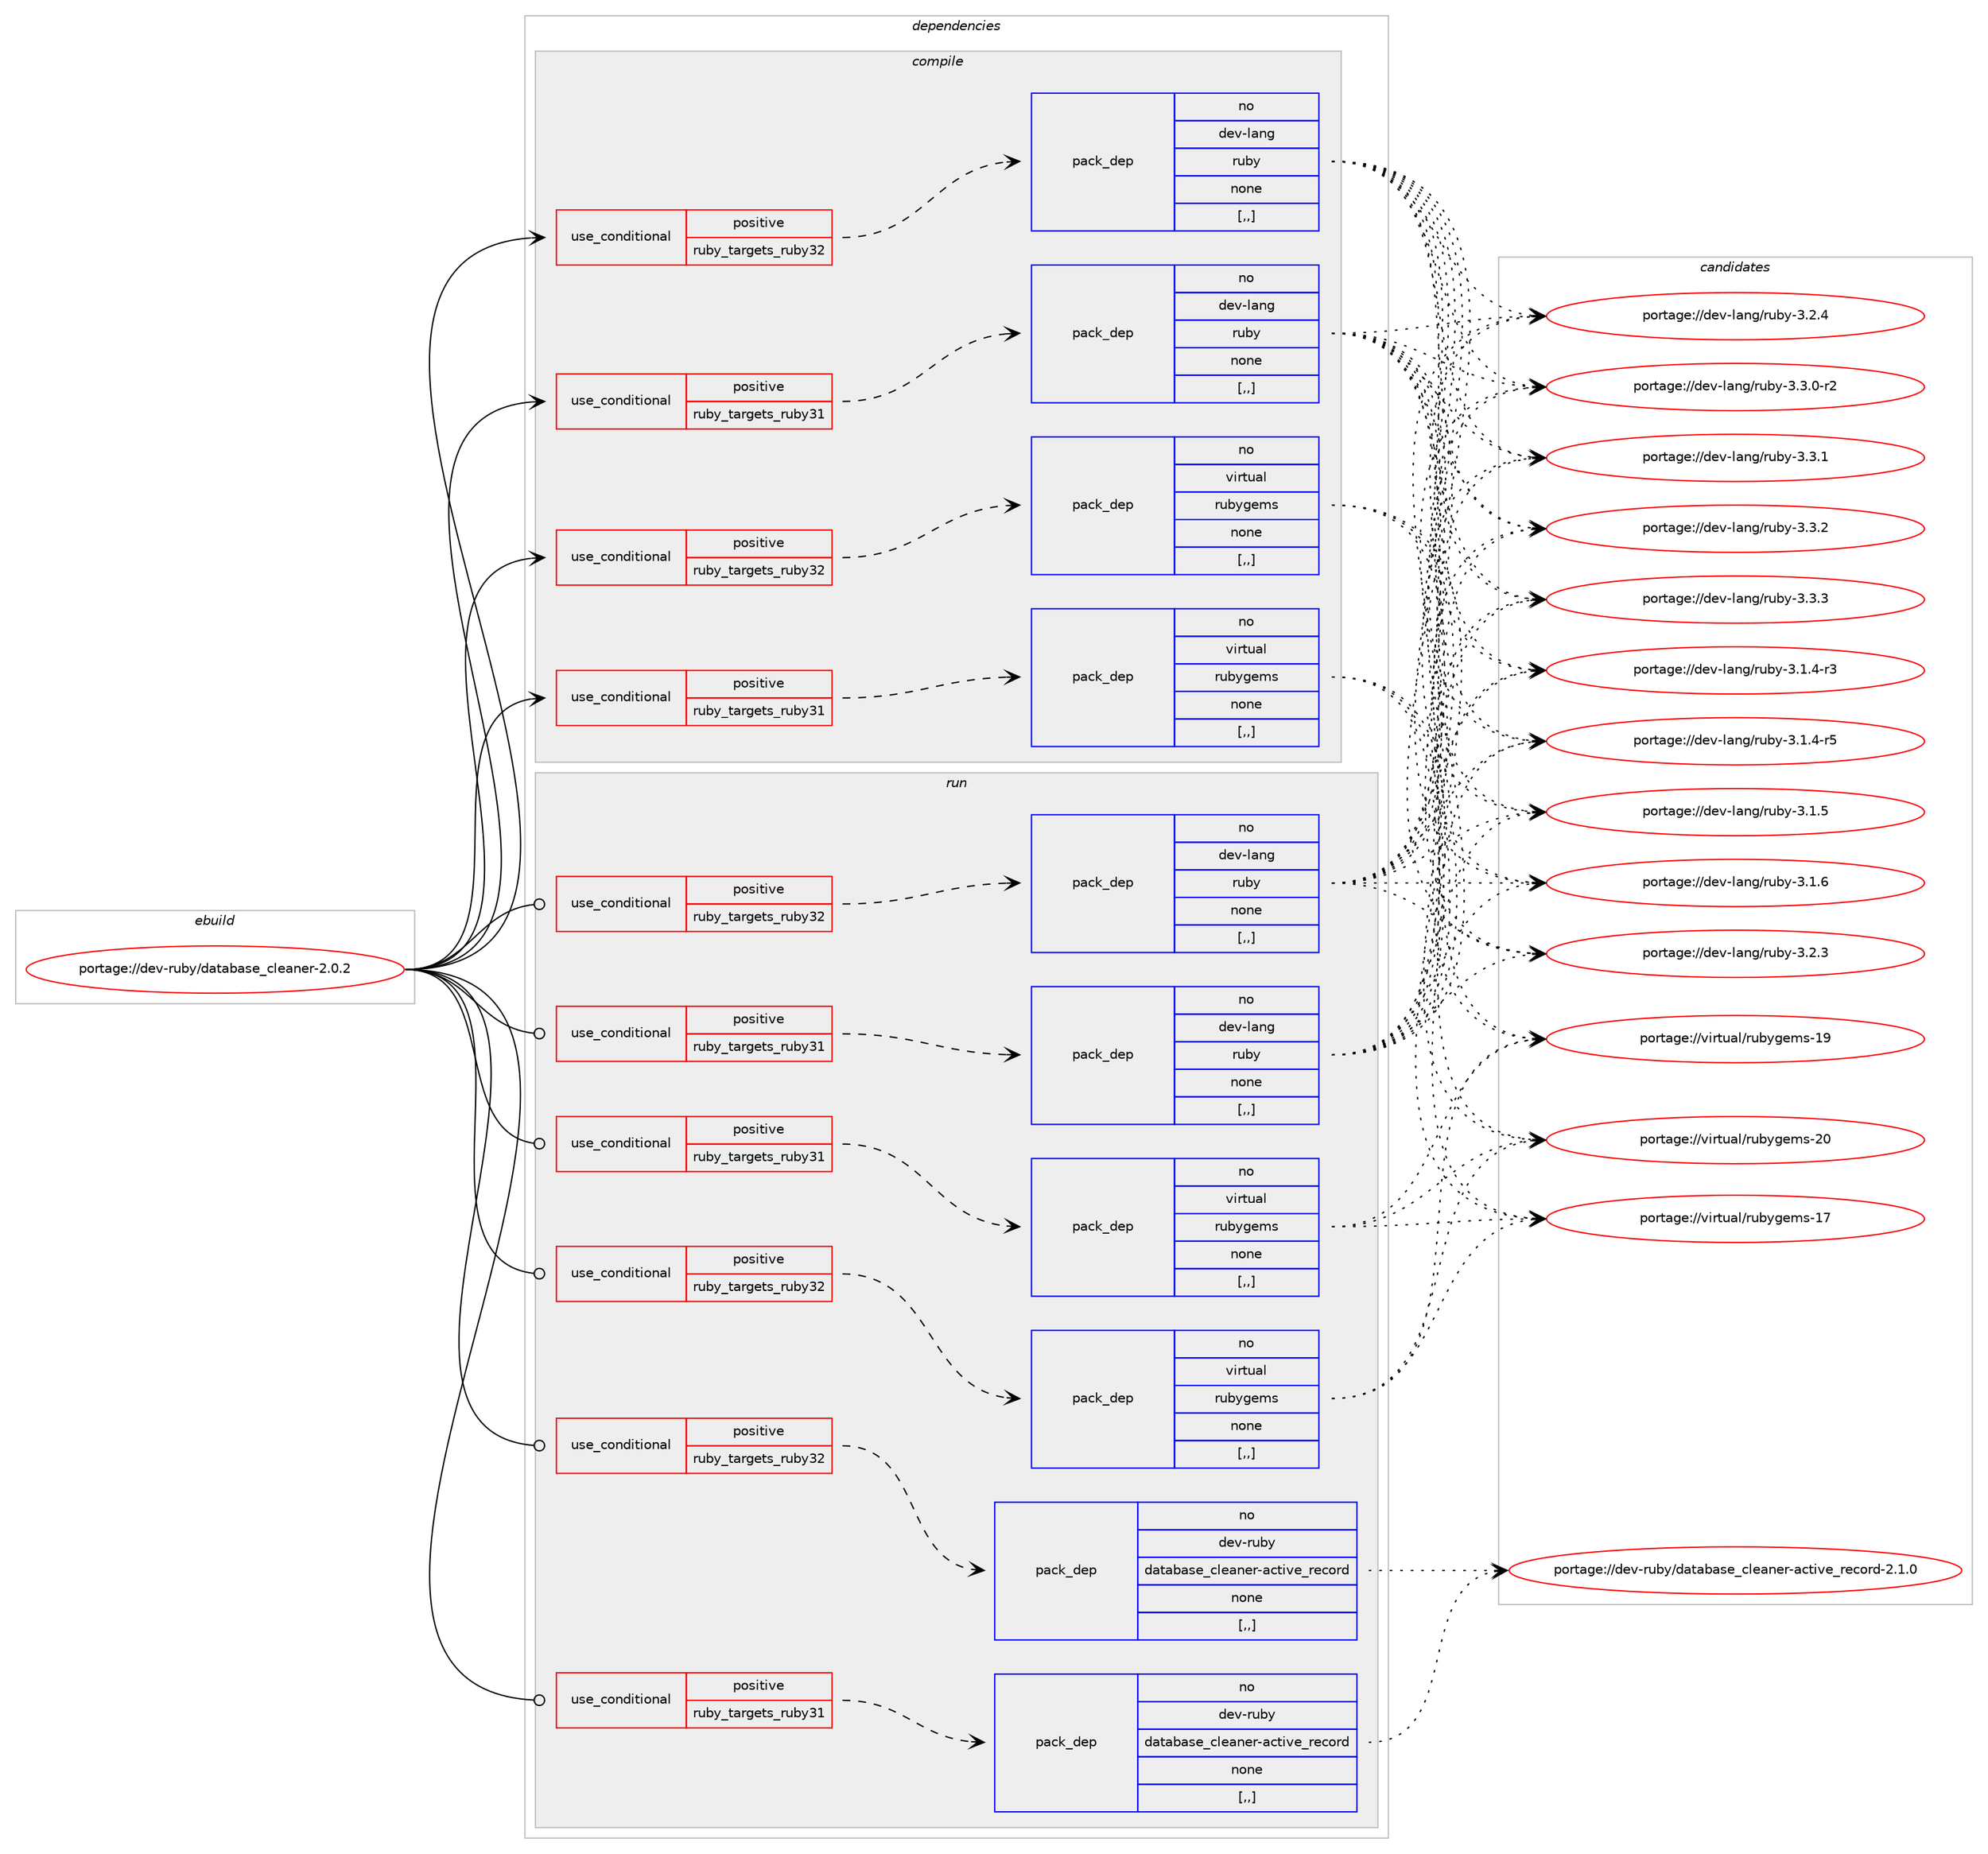 digraph prolog {

# *************
# Graph options
# *************

newrank=true;
concentrate=true;
compound=true;
graph [rankdir=LR,fontname=Helvetica,fontsize=10,ranksep=1.5];#, ranksep=2.5, nodesep=0.2];
edge  [arrowhead=vee];
node  [fontname=Helvetica,fontsize=10];

# **********
# The ebuild
# **********

subgraph cluster_leftcol {
color=gray;
rank=same;
label=<<i>ebuild</i>>;
id [label="portage://dev-ruby/database_cleaner-2.0.2", color=red, width=4, href="../dev-ruby/database_cleaner-2.0.2.svg"];
}

# ****************
# The dependencies
# ****************

subgraph cluster_midcol {
color=gray;
label=<<i>dependencies</i>>;
subgraph cluster_compile {
fillcolor="#eeeeee";
style=filled;
label=<<i>compile</i>>;
subgraph cond45140 {
dependency176915 [label=<<TABLE BORDER="0" CELLBORDER="1" CELLSPACING="0" CELLPADDING="4"><TR><TD ROWSPAN="3" CELLPADDING="10">use_conditional</TD></TR><TR><TD>positive</TD></TR><TR><TD>ruby_targets_ruby31</TD></TR></TABLE>>, shape=none, color=red];
subgraph pack130512 {
dependency176916 [label=<<TABLE BORDER="0" CELLBORDER="1" CELLSPACING="0" CELLPADDING="4" WIDTH="220"><TR><TD ROWSPAN="6" CELLPADDING="30">pack_dep</TD></TR><TR><TD WIDTH="110">no</TD></TR><TR><TD>dev-lang</TD></TR><TR><TD>ruby</TD></TR><TR><TD>none</TD></TR><TR><TD>[,,]</TD></TR></TABLE>>, shape=none, color=blue];
}
dependency176915:e -> dependency176916:w [weight=20,style="dashed",arrowhead="vee"];
}
id:e -> dependency176915:w [weight=20,style="solid",arrowhead="vee"];
subgraph cond45141 {
dependency176917 [label=<<TABLE BORDER="0" CELLBORDER="1" CELLSPACING="0" CELLPADDING="4"><TR><TD ROWSPAN="3" CELLPADDING="10">use_conditional</TD></TR><TR><TD>positive</TD></TR><TR><TD>ruby_targets_ruby31</TD></TR></TABLE>>, shape=none, color=red];
subgraph pack130513 {
dependency176918 [label=<<TABLE BORDER="0" CELLBORDER="1" CELLSPACING="0" CELLPADDING="4" WIDTH="220"><TR><TD ROWSPAN="6" CELLPADDING="30">pack_dep</TD></TR><TR><TD WIDTH="110">no</TD></TR><TR><TD>virtual</TD></TR><TR><TD>rubygems</TD></TR><TR><TD>none</TD></TR><TR><TD>[,,]</TD></TR></TABLE>>, shape=none, color=blue];
}
dependency176917:e -> dependency176918:w [weight=20,style="dashed",arrowhead="vee"];
}
id:e -> dependency176917:w [weight=20,style="solid",arrowhead="vee"];
subgraph cond45142 {
dependency176919 [label=<<TABLE BORDER="0" CELLBORDER="1" CELLSPACING="0" CELLPADDING="4"><TR><TD ROWSPAN="3" CELLPADDING="10">use_conditional</TD></TR><TR><TD>positive</TD></TR><TR><TD>ruby_targets_ruby32</TD></TR></TABLE>>, shape=none, color=red];
subgraph pack130514 {
dependency176920 [label=<<TABLE BORDER="0" CELLBORDER="1" CELLSPACING="0" CELLPADDING="4" WIDTH="220"><TR><TD ROWSPAN="6" CELLPADDING="30">pack_dep</TD></TR><TR><TD WIDTH="110">no</TD></TR><TR><TD>dev-lang</TD></TR><TR><TD>ruby</TD></TR><TR><TD>none</TD></TR><TR><TD>[,,]</TD></TR></TABLE>>, shape=none, color=blue];
}
dependency176919:e -> dependency176920:w [weight=20,style="dashed",arrowhead="vee"];
}
id:e -> dependency176919:w [weight=20,style="solid",arrowhead="vee"];
subgraph cond45143 {
dependency176921 [label=<<TABLE BORDER="0" CELLBORDER="1" CELLSPACING="0" CELLPADDING="4"><TR><TD ROWSPAN="3" CELLPADDING="10">use_conditional</TD></TR><TR><TD>positive</TD></TR><TR><TD>ruby_targets_ruby32</TD></TR></TABLE>>, shape=none, color=red];
subgraph pack130515 {
dependency176922 [label=<<TABLE BORDER="0" CELLBORDER="1" CELLSPACING="0" CELLPADDING="4" WIDTH="220"><TR><TD ROWSPAN="6" CELLPADDING="30">pack_dep</TD></TR><TR><TD WIDTH="110">no</TD></TR><TR><TD>virtual</TD></TR><TR><TD>rubygems</TD></TR><TR><TD>none</TD></TR><TR><TD>[,,]</TD></TR></TABLE>>, shape=none, color=blue];
}
dependency176921:e -> dependency176922:w [weight=20,style="dashed",arrowhead="vee"];
}
id:e -> dependency176921:w [weight=20,style="solid",arrowhead="vee"];
}
subgraph cluster_compileandrun {
fillcolor="#eeeeee";
style=filled;
label=<<i>compile and run</i>>;
}
subgraph cluster_run {
fillcolor="#eeeeee";
style=filled;
label=<<i>run</i>>;
subgraph cond45144 {
dependency176923 [label=<<TABLE BORDER="0" CELLBORDER="1" CELLSPACING="0" CELLPADDING="4"><TR><TD ROWSPAN="3" CELLPADDING="10">use_conditional</TD></TR><TR><TD>positive</TD></TR><TR><TD>ruby_targets_ruby31</TD></TR></TABLE>>, shape=none, color=red];
subgraph pack130516 {
dependency176924 [label=<<TABLE BORDER="0" CELLBORDER="1" CELLSPACING="0" CELLPADDING="4" WIDTH="220"><TR><TD ROWSPAN="6" CELLPADDING="30">pack_dep</TD></TR><TR><TD WIDTH="110">no</TD></TR><TR><TD>dev-lang</TD></TR><TR><TD>ruby</TD></TR><TR><TD>none</TD></TR><TR><TD>[,,]</TD></TR></TABLE>>, shape=none, color=blue];
}
dependency176923:e -> dependency176924:w [weight=20,style="dashed",arrowhead="vee"];
}
id:e -> dependency176923:w [weight=20,style="solid",arrowhead="odot"];
subgraph cond45145 {
dependency176925 [label=<<TABLE BORDER="0" CELLBORDER="1" CELLSPACING="0" CELLPADDING="4"><TR><TD ROWSPAN="3" CELLPADDING="10">use_conditional</TD></TR><TR><TD>positive</TD></TR><TR><TD>ruby_targets_ruby31</TD></TR></TABLE>>, shape=none, color=red];
subgraph pack130517 {
dependency176926 [label=<<TABLE BORDER="0" CELLBORDER="1" CELLSPACING="0" CELLPADDING="4" WIDTH="220"><TR><TD ROWSPAN="6" CELLPADDING="30">pack_dep</TD></TR><TR><TD WIDTH="110">no</TD></TR><TR><TD>dev-ruby</TD></TR><TR><TD>database_cleaner-active_record</TD></TR><TR><TD>none</TD></TR><TR><TD>[,,]</TD></TR></TABLE>>, shape=none, color=blue];
}
dependency176925:e -> dependency176926:w [weight=20,style="dashed",arrowhead="vee"];
}
id:e -> dependency176925:w [weight=20,style="solid",arrowhead="odot"];
subgraph cond45146 {
dependency176927 [label=<<TABLE BORDER="0" CELLBORDER="1" CELLSPACING="0" CELLPADDING="4"><TR><TD ROWSPAN="3" CELLPADDING="10">use_conditional</TD></TR><TR><TD>positive</TD></TR><TR><TD>ruby_targets_ruby31</TD></TR></TABLE>>, shape=none, color=red];
subgraph pack130518 {
dependency176928 [label=<<TABLE BORDER="0" CELLBORDER="1" CELLSPACING="0" CELLPADDING="4" WIDTH="220"><TR><TD ROWSPAN="6" CELLPADDING="30">pack_dep</TD></TR><TR><TD WIDTH="110">no</TD></TR><TR><TD>virtual</TD></TR><TR><TD>rubygems</TD></TR><TR><TD>none</TD></TR><TR><TD>[,,]</TD></TR></TABLE>>, shape=none, color=blue];
}
dependency176927:e -> dependency176928:w [weight=20,style="dashed",arrowhead="vee"];
}
id:e -> dependency176927:w [weight=20,style="solid",arrowhead="odot"];
subgraph cond45147 {
dependency176929 [label=<<TABLE BORDER="0" CELLBORDER="1" CELLSPACING="0" CELLPADDING="4"><TR><TD ROWSPAN="3" CELLPADDING="10">use_conditional</TD></TR><TR><TD>positive</TD></TR><TR><TD>ruby_targets_ruby32</TD></TR></TABLE>>, shape=none, color=red];
subgraph pack130519 {
dependency176930 [label=<<TABLE BORDER="0" CELLBORDER="1" CELLSPACING="0" CELLPADDING="4" WIDTH="220"><TR><TD ROWSPAN="6" CELLPADDING="30">pack_dep</TD></TR><TR><TD WIDTH="110">no</TD></TR><TR><TD>dev-lang</TD></TR><TR><TD>ruby</TD></TR><TR><TD>none</TD></TR><TR><TD>[,,]</TD></TR></TABLE>>, shape=none, color=blue];
}
dependency176929:e -> dependency176930:w [weight=20,style="dashed",arrowhead="vee"];
}
id:e -> dependency176929:w [weight=20,style="solid",arrowhead="odot"];
subgraph cond45148 {
dependency176931 [label=<<TABLE BORDER="0" CELLBORDER="1" CELLSPACING="0" CELLPADDING="4"><TR><TD ROWSPAN="3" CELLPADDING="10">use_conditional</TD></TR><TR><TD>positive</TD></TR><TR><TD>ruby_targets_ruby32</TD></TR></TABLE>>, shape=none, color=red];
subgraph pack130520 {
dependency176932 [label=<<TABLE BORDER="0" CELLBORDER="1" CELLSPACING="0" CELLPADDING="4" WIDTH="220"><TR><TD ROWSPAN="6" CELLPADDING="30">pack_dep</TD></TR><TR><TD WIDTH="110">no</TD></TR><TR><TD>dev-ruby</TD></TR><TR><TD>database_cleaner-active_record</TD></TR><TR><TD>none</TD></TR><TR><TD>[,,]</TD></TR></TABLE>>, shape=none, color=blue];
}
dependency176931:e -> dependency176932:w [weight=20,style="dashed",arrowhead="vee"];
}
id:e -> dependency176931:w [weight=20,style="solid",arrowhead="odot"];
subgraph cond45149 {
dependency176933 [label=<<TABLE BORDER="0" CELLBORDER="1" CELLSPACING="0" CELLPADDING="4"><TR><TD ROWSPAN="3" CELLPADDING="10">use_conditional</TD></TR><TR><TD>positive</TD></TR><TR><TD>ruby_targets_ruby32</TD></TR></TABLE>>, shape=none, color=red];
subgraph pack130521 {
dependency176934 [label=<<TABLE BORDER="0" CELLBORDER="1" CELLSPACING="0" CELLPADDING="4" WIDTH="220"><TR><TD ROWSPAN="6" CELLPADDING="30">pack_dep</TD></TR><TR><TD WIDTH="110">no</TD></TR><TR><TD>virtual</TD></TR><TR><TD>rubygems</TD></TR><TR><TD>none</TD></TR><TR><TD>[,,]</TD></TR></TABLE>>, shape=none, color=blue];
}
dependency176933:e -> dependency176934:w [weight=20,style="dashed",arrowhead="vee"];
}
id:e -> dependency176933:w [weight=20,style="solid",arrowhead="odot"];
}
}

# **************
# The candidates
# **************

subgraph cluster_choices {
rank=same;
color=gray;
label=<<i>candidates</i>>;

subgraph choice130512 {
color=black;
nodesep=1;
choice100101118451089711010347114117981214551464946524511451 [label="portage://dev-lang/ruby-3.1.4-r3", color=red, width=4,href="../dev-lang/ruby-3.1.4-r3.svg"];
choice100101118451089711010347114117981214551464946524511453 [label="portage://dev-lang/ruby-3.1.4-r5", color=red, width=4,href="../dev-lang/ruby-3.1.4-r5.svg"];
choice10010111845108971101034711411798121455146494653 [label="portage://dev-lang/ruby-3.1.5", color=red, width=4,href="../dev-lang/ruby-3.1.5.svg"];
choice10010111845108971101034711411798121455146494654 [label="portage://dev-lang/ruby-3.1.6", color=red, width=4,href="../dev-lang/ruby-3.1.6.svg"];
choice10010111845108971101034711411798121455146504651 [label="portage://dev-lang/ruby-3.2.3", color=red, width=4,href="../dev-lang/ruby-3.2.3.svg"];
choice10010111845108971101034711411798121455146504652 [label="portage://dev-lang/ruby-3.2.4", color=red, width=4,href="../dev-lang/ruby-3.2.4.svg"];
choice100101118451089711010347114117981214551465146484511450 [label="portage://dev-lang/ruby-3.3.0-r2", color=red, width=4,href="../dev-lang/ruby-3.3.0-r2.svg"];
choice10010111845108971101034711411798121455146514649 [label="portage://dev-lang/ruby-3.3.1", color=red, width=4,href="../dev-lang/ruby-3.3.1.svg"];
choice10010111845108971101034711411798121455146514650 [label="portage://dev-lang/ruby-3.3.2", color=red, width=4,href="../dev-lang/ruby-3.3.2.svg"];
choice10010111845108971101034711411798121455146514651 [label="portage://dev-lang/ruby-3.3.3", color=red, width=4,href="../dev-lang/ruby-3.3.3.svg"];
dependency176916:e -> choice100101118451089711010347114117981214551464946524511451:w [style=dotted,weight="100"];
dependency176916:e -> choice100101118451089711010347114117981214551464946524511453:w [style=dotted,weight="100"];
dependency176916:e -> choice10010111845108971101034711411798121455146494653:w [style=dotted,weight="100"];
dependency176916:e -> choice10010111845108971101034711411798121455146494654:w [style=dotted,weight="100"];
dependency176916:e -> choice10010111845108971101034711411798121455146504651:w [style=dotted,weight="100"];
dependency176916:e -> choice10010111845108971101034711411798121455146504652:w [style=dotted,weight="100"];
dependency176916:e -> choice100101118451089711010347114117981214551465146484511450:w [style=dotted,weight="100"];
dependency176916:e -> choice10010111845108971101034711411798121455146514649:w [style=dotted,weight="100"];
dependency176916:e -> choice10010111845108971101034711411798121455146514650:w [style=dotted,weight="100"];
dependency176916:e -> choice10010111845108971101034711411798121455146514651:w [style=dotted,weight="100"];
}
subgraph choice130513 {
color=black;
nodesep=1;
choice118105114116117971084711411798121103101109115454955 [label="portage://virtual/rubygems-17", color=red, width=4,href="../virtual/rubygems-17.svg"];
choice118105114116117971084711411798121103101109115454957 [label="portage://virtual/rubygems-19", color=red, width=4,href="../virtual/rubygems-19.svg"];
choice118105114116117971084711411798121103101109115455048 [label="portage://virtual/rubygems-20", color=red, width=4,href="../virtual/rubygems-20.svg"];
dependency176918:e -> choice118105114116117971084711411798121103101109115454955:w [style=dotted,weight="100"];
dependency176918:e -> choice118105114116117971084711411798121103101109115454957:w [style=dotted,weight="100"];
dependency176918:e -> choice118105114116117971084711411798121103101109115455048:w [style=dotted,weight="100"];
}
subgraph choice130514 {
color=black;
nodesep=1;
choice100101118451089711010347114117981214551464946524511451 [label="portage://dev-lang/ruby-3.1.4-r3", color=red, width=4,href="../dev-lang/ruby-3.1.4-r3.svg"];
choice100101118451089711010347114117981214551464946524511453 [label="portage://dev-lang/ruby-3.1.4-r5", color=red, width=4,href="../dev-lang/ruby-3.1.4-r5.svg"];
choice10010111845108971101034711411798121455146494653 [label="portage://dev-lang/ruby-3.1.5", color=red, width=4,href="../dev-lang/ruby-3.1.5.svg"];
choice10010111845108971101034711411798121455146494654 [label="portage://dev-lang/ruby-3.1.6", color=red, width=4,href="../dev-lang/ruby-3.1.6.svg"];
choice10010111845108971101034711411798121455146504651 [label="portage://dev-lang/ruby-3.2.3", color=red, width=4,href="../dev-lang/ruby-3.2.3.svg"];
choice10010111845108971101034711411798121455146504652 [label="portage://dev-lang/ruby-3.2.4", color=red, width=4,href="../dev-lang/ruby-3.2.4.svg"];
choice100101118451089711010347114117981214551465146484511450 [label="portage://dev-lang/ruby-3.3.0-r2", color=red, width=4,href="../dev-lang/ruby-3.3.0-r2.svg"];
choice10010111845108971101034711411798121455146514649 [label="portage://dev-lang/ruby-3.3.1", color=red, width=4,href="../dev-lang/ruby-3.3.1.svg"];
choice10010111845108971101034711411798121455146514650 [label="portage://dev-lang/ruby-3.3.2", color=red, width=4,href="../dev-lang/ruby-3.3.2.svg"];
choice10010111845108971101034711411798121455146514651 [label="portage://dev-lang/ruby-3.3.3", color=red, width=4,href="../dev-lang/ruby-3.3.3.svg"];
dependency176920:e -> choice100101118451089711010347114117981214551464946524511451:w [style=dotted,weight="100"];
dependency176920:e -> choice100101118451089711010347114117981214551464946524511453:w [style=dotted,weight="100"];
dependency176920:e -> choice10010111845108971101034711411798121455146494653:w [style=dotted,weight="100"];
dependency176920:e -> choice10010111845108971101034711411798121455146494654:w [style=dotted,weight="100"];
dependency176920:e -> choice10010111845108971101034711411798121455146504651:w [style=dotted,weight="100"];
dependency176920:e -> choice10010111845108971101034711411798121455146504652:w [style=dotted,weight="100"];
dependency176920:e -> choice100101118451089711010347114117981214551465146484511450:w [style=dotted,weight="100"];
dependency176920:e -> choice10010111845108971101034711411798121455146514649:w [style=dotted,weight="100"];
dependency176920:e -> choice10010111845108971101034711411798121455146514650:w [style=dotted,weight="100"];
dependency176920:e -> choice10010111845108971101034711411798121455146514651:w [style=dotted,weight="100"];
}
subgraph choice130515 {
color=black;
nodesep=1;
choice118105114116117971084711411798121103101109115454955 [label="portage://virtual/rubygems-17", color=red, width=4,href="../virtual/rubygems-17.svg"];
choice118105114116117971084711411798121103101109115454957 [label="portage://virtual/rubygems-19", color=red, width=4,href="../virtual/rubygems-19.svg"];
choice118105114116117971084711411798121103101109115455048 [label="portage://virtual/rubygems-20", color=red, width=4,href="../virtual/rubygems-20.svg"];
dependency176922:e -> choice118105114116117971084711411798121103101109115454955:w [style=dotted,weight="100"];
dependency176922:e -> choice118105114116117971084711411798121103101109115454957:w [style=dotted,weight="100"];
dependency176922:e -> choice118105114116117971084711411798121103101109115455048:w [style=dotted,weight="100"];
}
subgraph choice130516 {
color=black;
nodesep=1;
choice100101118451089711010347114117981214551464946524511451 [label="portage://dev-lang/ruby-3.1.4-r3", color=red, width=4,href="../dev-lang/ruby-3.1.4-r3.svg"];
choice100101118451089711010347114117981214551464946524511453 [label="portage://dev-lang/ruby-3.1.4-r5", color=red, width=4,href="../dev-lang/ruby-3.1.4-r5.svg"];
choice10010111845108971101034711411798121455146494653 [label="portage://dev-lang/ruby-3.1.5", color=red, width=4,href="../dev-lang/ruby-3.1.5.svg"];
choice10010111845108971101034711411798121455146494654 [label="portage://dev-lang/ruby-3.1.6", color=red, width=4,href="../dev-lang/ruby-3.1.6.svg"];
choice10010111845108971101034711411798121455146504651 [label="portage://dev-lang/ruby-3.2.3", color=red, width=4,href="../dev-lang/ruby-3.2.3.svg"];
choice10010111845108971101034711411798121455146504652 [label="portage://dev-lang/ruby-3.2.4", color=red, width=4,href="../dev-lang/ruby-3.2.4.svg"];
choice100101118451089711010347114117981214551465146484511450 [label="portage://dev-lang/ruby-3.3.0-r2", color=red, width=4,href="../dev-lang/ruby-3.3.0-r2.svg"];
choice10010111845108971101034711411798121455146514649 [label="portage://dev-lang/ruby-3.3.1", color=red, width=4,href="../dev-lang/ruby-3.3.1.svg"];
choice10010111845108971101034711411798121455146514650 [label="portage://dev-lang/ruby-3.3.2", color=red, width=4,href="../dev-lang/ruby-3.3.2.svg"];
choice10010111845108971101034711411798121455146514651 [label="portage://dev-lang/ruby-3.3.3", color=red, width=4,href="../dev-lang/ruby-3.3.3.svg"];
dependency176924:e -> choice100101118451089711010347114117981214551464946524511451:w [style=dotted,weight="100"];
dependency176924:e -> choice100101118451089711010347114117981214551464946524511453:w [style=dotted,weight="100"];
dependency176924:e -> choice10010111845108971101034711411798121455146494653:w [style=dotted,weight="100"];
dependency176924:e -> choice10010111845108971101034711411798121455146494654:w [style=dotted,weight="100"];
dependency176924:e -> choice10010111845108971101034711411798121455146504651:w [style=dotted,weight="100"];
dependency176924:e -> choice10010111845108971101034711411798121455146504652:w [style=dotted,weight="100"];
dependency176924:e -> choice100101118451089711010347114117981214551465146484511450:w [style=dotted,weight="100"];
dependency176924:e -> choice10010111845108971101034711411798121455146514649:w [style=dotted,weight="100"];
dependency176924:e -> choice10010111845108971101034711411798121455146514650:w [style=dotted,weight="100"];
dependency176924:e -> choice10010111845108971101034711411798121455146514651:w [style=dotted,weight="100"];
}
subgraph choice130517 {
color=black;
nodesep=1;
choice100101118451141179812147100971169798971151019599108101971101011144597991161051181019511410199111114100455046494648 [label="portage://dev-ruby/database_cleaner-active_record-2.1.0", color=red, width=4,href="../dev-ruby/database_cleaner-active_record-2.1.0.svg"];
dependency176926:e -> choice100101118451141179812147100971169798971151019599108101971101011144597991161051181019511410199111114100455046494648:w [style=dotted,weight="100"];
}
subgraph choice130518 {
color=black;
nodesep=1;
choice118105114116117971084711411798121103101109115454955 [label="portage://virtual/rubygems-17", color=red, width=4,href="../virtual/rubygems-17.svg"];
choice118105114116117971084711411798121103101109115454957 [label="portage://virtual/rubygems-19", color=red, width=4,href="../virtual/rubygems-19.svg"];
choice118105114116117971084711411798121103101109115455048 [label="portage://virtual/rubygems-20", color=red, width=4,href="../virtual/rubygems-20.svg"];
dependency176928:e -> choice118105114116117971084711411798121103101109115454955:w [style=dotted,weight="100"];
dependency176928:e -> choice118105114116117971084711411798121103101109115454957:w [style=dotted,weight="100"];
dependency176928:e -> choice118105114116117971084711411798121103101109115455048:w [style=dotted,weight="100"];
}
subgraph choice130519 {
color=black;
nodesep=1;
choice100101118451089711010347114117981214551464946524511451 [label="portage://dev-lang/ruby-3.1.4-r3", color=red, width=4,href="../dev-lang/ruby-3.1.4-r3.svg"];
choice100101118451089711010347114117981214551464946524511453 [label="portage://dev-lang/ruby-3.1.4-r5", color=red, width=4,href="../dev-lang/ruby-3.1.4-r5.svg"];
choice10010111845108971101034711411798121455146494653 [label="portage://dev-lang/ruby-3.1.5", color=red, width=4,href="../dev-lang/ruby-3.1.5.svg"];
choice10010111845108971101034711411798121455146494654 [label="portage://dev-lang/ruby-3.1.6", color=red, width=4,href="../dev-lang/ruby-3.1.6.svg"];
choice10010111845108971101034711411798121455146504651 [label="portage://dev-lang/ruby-3.2.3", color=red, width=4,href="../dev-lang/ruby-3.2.3.svg"];
choice10010111845108971101034711411798121455146504652 [label="portage://dev-lang/ruby-3.2.4", color=red, width=4,href="../dev-lang/ruby-3.2.4.svg"];
choice100101118451089711010347114117981214551465146484511450 [label="portage://dev-lang/ruby-3.3.0-r2", color=red, width=4,href="../dev-lang/ruby-3.3.0-r2.svg"];
choice10010111845108971101034711411798121455146514649 [label="portage://dev-lang/ruby-3.3.1", color=red, width=4,href="../dev-lang/ruby-3.3.1.svg"];
choice10010111845108971101034711411798121455146514650 [label="portage://dev-lang/ruby-3.3.2", color=red, width=4,href="../dev-lang/ruby-3.3.2.svg"];
choice10010111845108971101034711411798121455146514651 [label="portage://dev-lang/ruby-3.3.3", color=red, width=4,href="../dev-lang/ruby-3.3.3.svg"];
dependency176930:e -> choice100101118451089711010347114117981214551464946524511451:w [style=dotted,weight="100"];
dependency176930:e -> choice100101118451089711010347114117981214551464946524511453:w [style=dotted,weight="100"];
dependency176930:e -> choice10010111845108971101034711411798121455146494653:w [style=dotted,weight="100"];
dependency176930:e -> choice10010111845108971101034711411798121455146494654:w [style=dotted,weight="100"];
dependency176930:e -> choice10010111845108971101034711411798121455146504651:w [style=dotted,weight="100"];
dependency176930:e -> choice10010111845108971101034711411798121455146504652:w [style=dotted,weight="100"];
dependency176930:e -> choice100101118451089711010347114117981214551465146484511450:w [style=dotted,weight="100"];
dependency176930:e -> choice10010111845108971101034711411798121455146514649:w [style=dotted,weight="100"];
dependency176930:e -> choice10010111845108971101034711411798121455146514650:w [style=dotted,weight="100"];
dependency176930:e -> choice10010111845108971101034711411798121455146514651:w [style=dotted,weight="100"];
}
subgraph choice130520 {
color=black;
nodesep=1;
choice100101118451141179812147100971169798971151019599108101971101011144597991161051181019511410199111114100455046494648 [label="portage://dev-ruby/database_cleaner-active_record-2.1.0", color=red, width=4,href="../dev-ruby/database_cleaner-active_record-2.1.0.svg"];
dependency176932:e -> choice100101118451141179812147100971169798971151019599108101971101011144597991161051181019511410199111114100455046494648:w [style=dotted,weight="100"];
}
subgraph choice130521 {
color=black;
nodesep=1;
choice118105114116117971084711411798121103101109115454955 [label="portage://virtual/rubygems-17", color=red, width=4,href="../virtual/rubygems-17.svg"];
choice118105114116117971084711411798121103101109115454957 [label="portage://virtual/rubygems-19", color=red, width=4,href="../virtual/rubygems-19.svg"];
choice118105114116117971084711411798121103101109115455048 [label="portage://virtual/rubygems-20", color=red, width=4,href="../virtual/rubygems-20.svg"];
dependency176934:e -> choice118105114116117971084711411798121103101109115454955:w [style=dotted,weight="100"];
dependency176934:e -> choice118105114116117971084711411798121103101109115454957:w [style=dotted,weight="100"];
dependency176934:e -> choice118105114116117971084711411798121103101109115455048:w [style=dotted,weight="100"];
}
}

}
